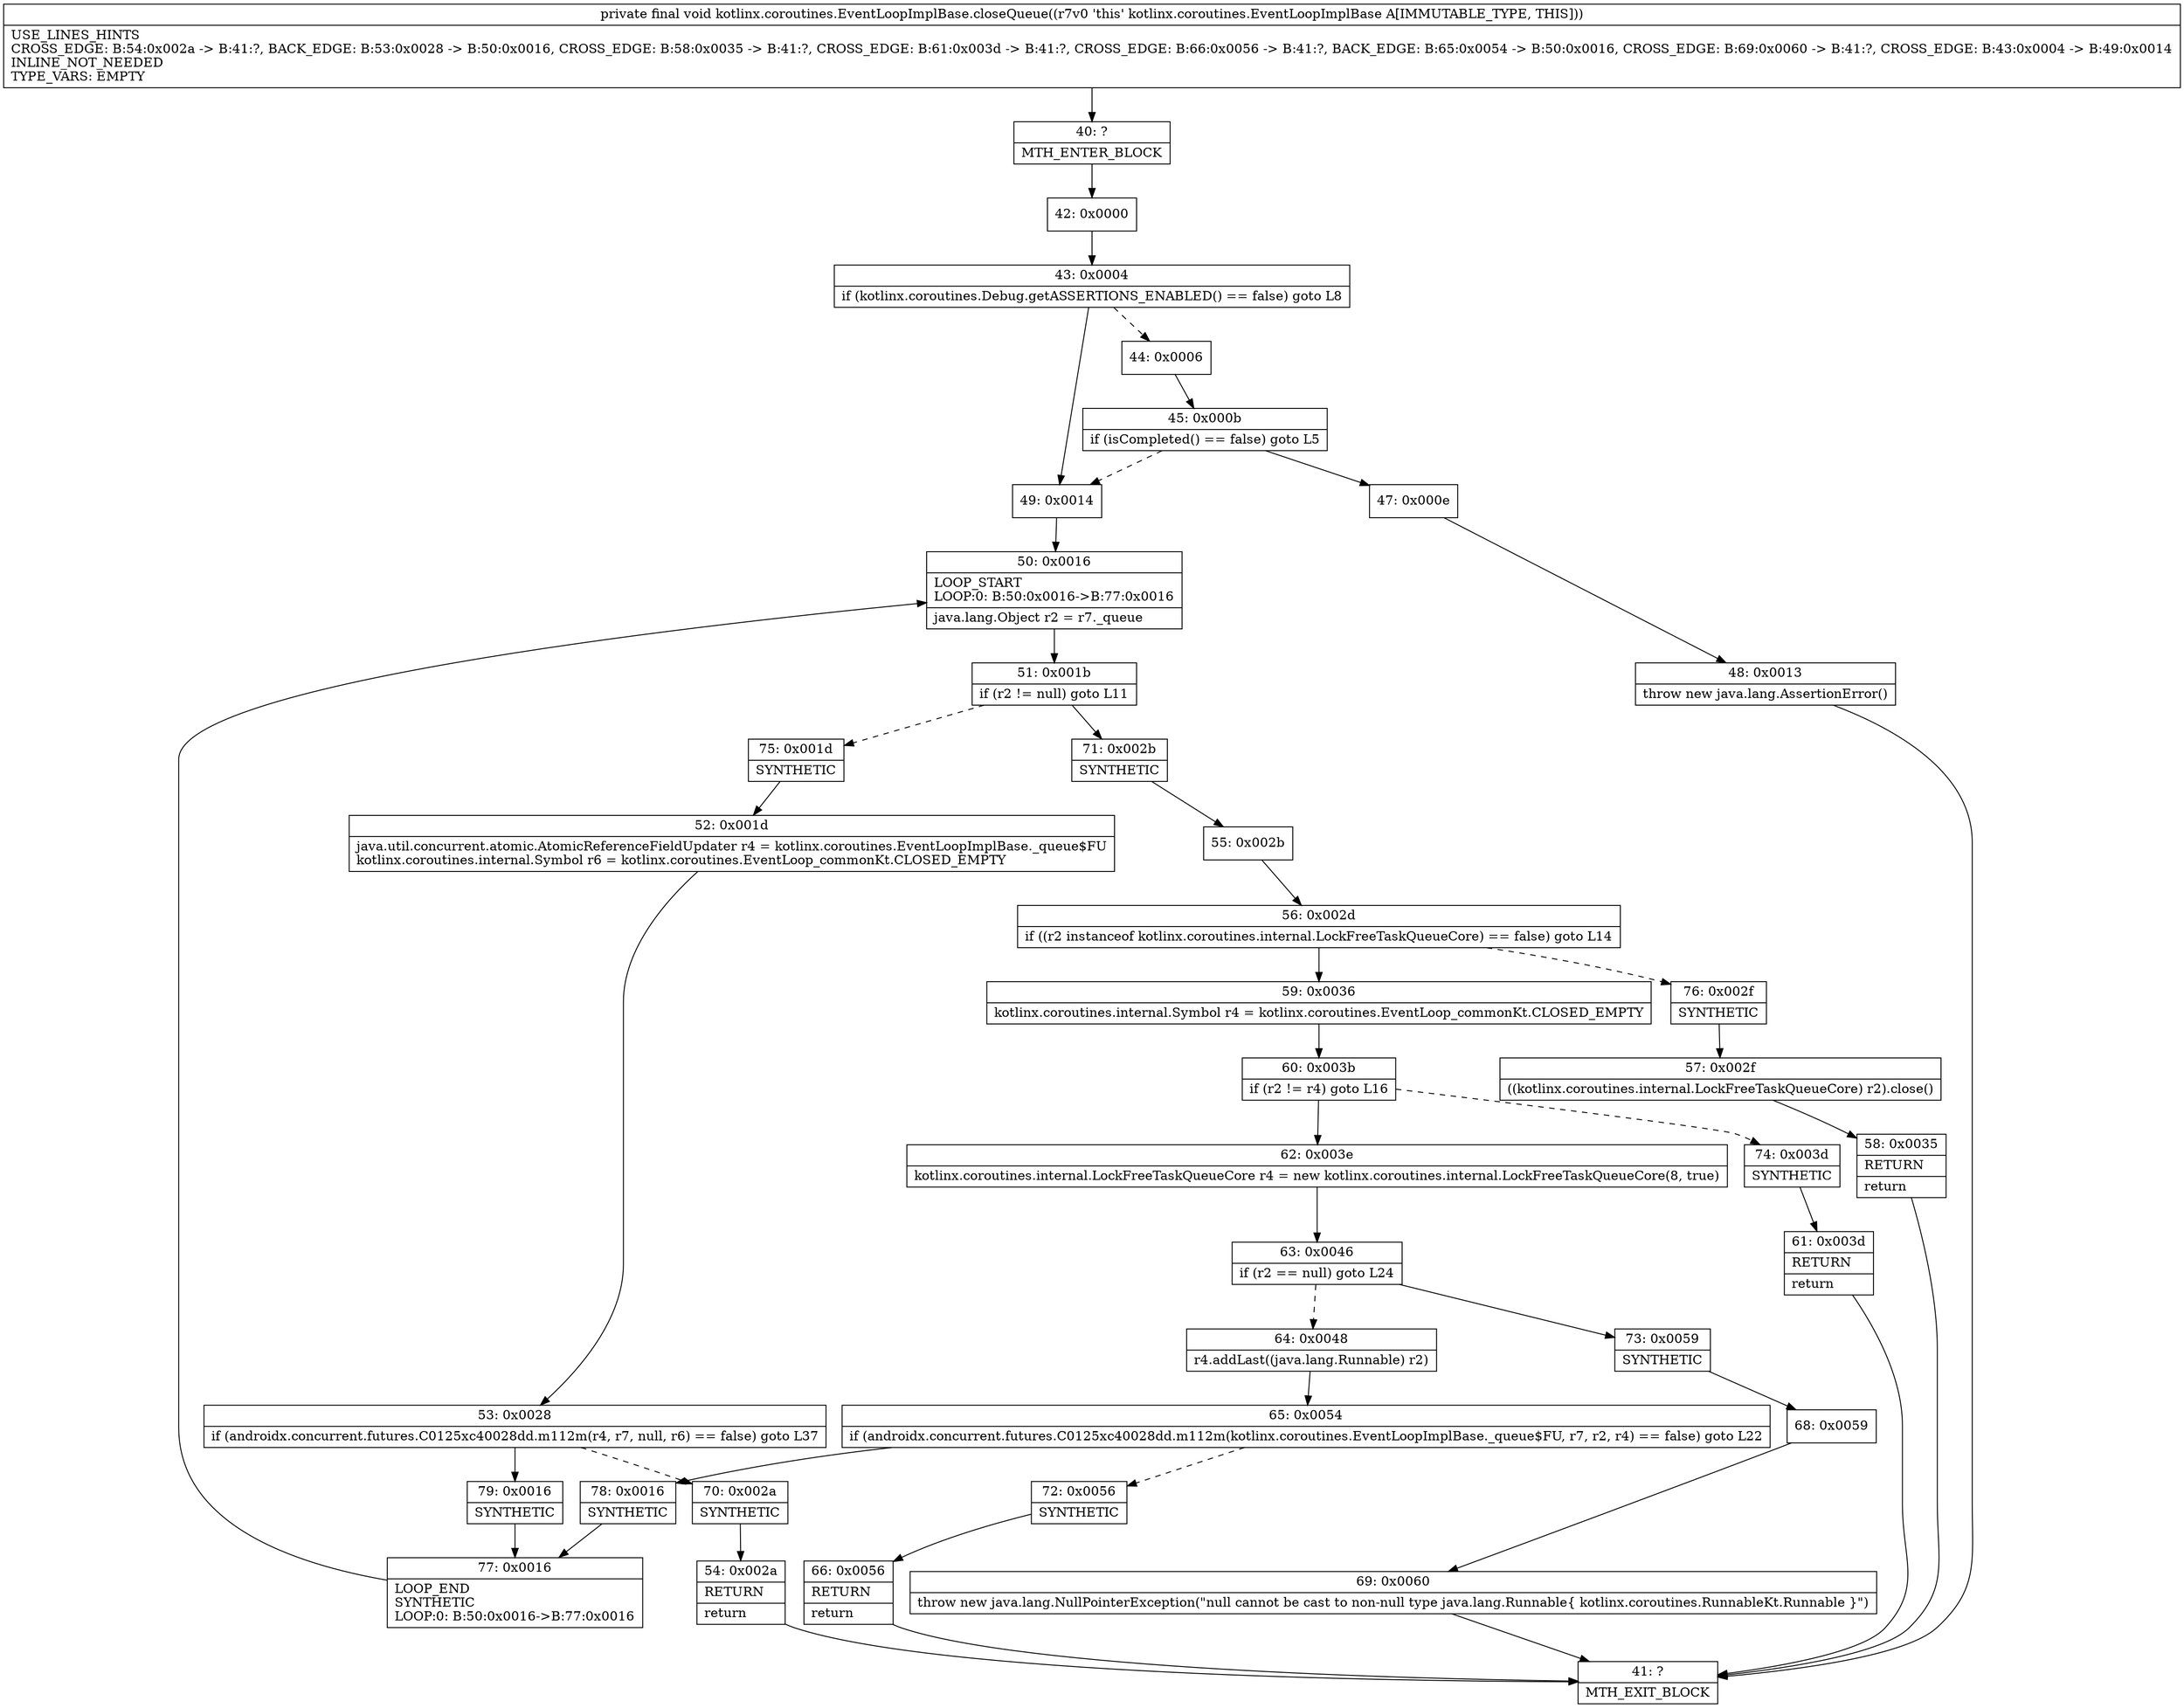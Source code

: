 digraph "CFG forkotlinx.coroutines.EventLoopImplBase.closeQueue()V" {
Node_40 [shape=record,label="{40\:\ ?|MTH_ENTER_BLOCK\l}"];
Node_42 [shape=record,label="{42\:\ 0x0000}"];
Node_43 [shape=record,label="{43\:\ 0x0004|if (kotlinx.coroutines.Debug.getASSERTIONS_ENABLED() == false) goto L8\l}"];
Node_44 [shape=record,label="{44\:\ 0x0006}"];
Node_45 [shape=record,label="{45\:\ 0x000b|if (isCompleted() == false) goto L5\l}"];
Node_47 [shape=record,label="{47\:\ 0x000e}"];
Node_48 [shape=record,label="{48\:\ 0x0013|throw new java.lang.AssertionError()\l}"];
Node_41 [shape=record,label="{41\:\ ?|MTH_EXIT_BLOCK\l}"];
Node_49 [shape=record,label="{49\:\ 0x0014}"];
Node_50 [shape=record,label="{50\:\ 0x0016|LOOP_START\lLOOP:0: B:50:0x0016\-\>B:77:0x0016\l|java.lang.Object r2 = r7._queue\l}"];
Node_51 [shape=record,label="{51\:\ 0x001b|if (r2 != null) goto L11\l}"];
Node_71 [shape=record,label="{71\:\ 0x002b|SYNTHETIC\l}"];
Node_55 [shape=record,label="{55\:\ 0x002b}"];
Node_56 [shape=record,label="{56\:\ 0x002d|if ((r2 instanceof kotlinx.coroutines.internal.LockFreeTaskQueueCore) == false) goto L14\l}"];
Node_59 [shape=record,label="{59\:\ 0x0036|kotlinx.coroutines.internal.Symbol r4 = kotlinx.coroutines.EventLoop_commonKt.CLOSED_EMPTY\l}"];
Node_60 [shape=record,label="{60\:\ 0x003b|if (r2 != r4) goto L16\l}"];
Node_62 [shape=record,label="{62\:\ 0x003e|kotlinx.coroutines.internal.LockFreeTaskQueueCore r4 = new kotlinx.coroutines.internal.LockFreeTaskQueueCore(8, true)\l}"];
Node_63 [shape=record,label="{63\:\ 0x0046|if (r2 == null) goto L24\l}"];
Node_64 [shape=record,label="{64\:\ 0x0048|r4.addLast((java.lang.Runnable) r2)\l}"];
Node_65 [shape=record,label="{65\:\ 0x0054|if (androidx.concurrent.futures.C0125xc40028dd.m112m(kotlinx.coroutines.EventLoopImplBase._queue$FU, r7, r2, r4) == false) goto L22\l}"];
Node_72 [shape=record,label="{72\:\ 0x0056|SYNTHETIC\l}"];
Node_66 [shape=record,label="{66\:\ 0x0056|RETURN\l|return\l}"];
Node_78 [shape=record,label="{78\:\ 0x0016|SYNTHETIC\l}"];
Node_77 [shape=record,label="{77\:\ 0x0016|LOOP_END\lSYNTHETIC\lLOOP:0: B:50:0x0016\-\>B:77:0x0016\l}"];
Node_73 [shape=record,label="{73\:\ 0x0059|SYNTHETIC\l}"];
Node_68 [shape=record,label="{68\:\ 0x0059}"];
Node_69 [shape=record,label="{69\:\ 0x0060|throw new java.lang.NullPointerException(\"null cannot be cast to non\-null type java.lang.Runnable\{ kotlinx.coroutines.RunnableKt.Runnable \}\")\l}"];
Node_74 [shape=record,label="{74\:\ 0x003d|SYNTHETIC\l}"];
Node_61 [shape=record,label="{61\:\ 0x003d|RETURN\l|return\l}"];
Node_76 [shape=record,label="{76\:\ 0x002f|SYNTHETIC\l}"];
Node_57 [shape=record,label="{57\:\ 0x002f|((kotlinx.coroutines.internal.LockFreeTaskQueueCore) r2).close()\l}"];
Node_58 [shape=record,label="{58\:\ 0x0035|RETURN\l|return\l}"];
Node_75 [shape=record,label="{75\:\ 0x001d|SYNTHETIC\l}"];
Node_52 [shape=record,label="{52\:\ 0x001d|java.util.concurrent.atomic.AtomicReferenceFieldUpdater r4 = kotlinx.coroutines.EventLoopImplBase._queue$FU\lkotlinx.coroutines.internal.Symbol r6 = kotlinx.coroutines.EventLoop_commonKt.CLOSED_EMPTY\l}"];
Node_53 [shape=record,label="{53\:\ 0x0028|if (androidx.concurrent.futures.C0125xc40028dd.m112m(r4, r7, null, r6) == false) goto L37\l}"];
Node_70 [shape=record,label="{70\:\ 0x002a|SYNTHETIC\l}"];
Node_54 [shape=record,label="{54\:\ 0x002a|RETURN\l|return\l}"];
Node_79 [shape=record,label="{79\:\ 0x0016|SYNTHETIC\l}"];
MethodNode[shape=record,label="{private final void kotlinx.coroutines.EventLoopImplBase.closeQueue((r7v0 'this' kotlinx.coroutines.EventLoopImplBase A[IMMUTABLE_TYPE, THIS]))  | USE_LINES_HINTS\lCROSS_EDGE: B:54:0x002a \-\> B:41:?, BACK_EDGE: B:53:0x0028 \-\> B:50:0x0016, CROSS_EDGE: B:58:0x0035 \-\> B:41:?, CROSS_EDGE: B:61:0x003d \-\> B:41:?, CROSS_EDGE: B:66:0x0056 \-\> B:41:?, BACK_EDGE: B:65:0x0054 \-\> B:50:0x0016, CROSS_EDGE: B:69:0x0060 \-\> B:41:?, CROSS_EDGE: B:43:0x0004 \-\> B:49:0x0014\lINLINE_NOT_NEEDED\lTYPE_VARS: EMPTY\l}"];
MethodNode -> Node_40;Node_40 -> Node_42;
Node_42 -> Node_43;
Node_43 -> Node_44[style=dashed];
Node_43 -> Node_49;
Node_44 -> Node_45;
Node_45 -> Node_47;
Node_45 -> Node_49[style=dashed];
Node_47 -> Node_48;
Node_48 -> Node_41;
Node_49 -> Node_50;
Node_50 -> Node_51;
Node_51 -> Node_71;
Node_51 -> Node_75[style=dashed];
Node_71 -> Node_55;
Node_55 -> Node_56;
Node_56 -> Node_59;
Node_56 -> Node_76[style=dashed];
Node_59 -> Node_60;
Node_60 -> Node_62;
Node_60 -> Node_74[style=dashed];
Node_62 -> Node_63;
Node_63 -> Node_64[style=dashed];
Node_63 -> Node_73;
Node_64 -> Node_65;
Node_65 -> Node_72[style=dashed];
Node_65 -> Node_78;
Node_72 -> Node_66;
Node_66 -> Node_41;
Node_78 -> Node_77;
Node_77 -> Node_50;
Node_73 -> Node_68;
Node_68 -> Node_69;
Node_69 -> Node_41;
Node_74 -> Node_61;
Node_61 -> Node_41;
Node_76 -> Node_57;
Node_57 -> Node_58;
Node_58 -> Node_41;
Node_75 -> Node_52;
Node_52 -> Node_53;
Node_53 -> Node_70[style=dashed];
Node_53 -> Node_79;
Node_70 -> Node_54;
Node_54 -> Node_41;
Node_79 -> Node_77;
}


